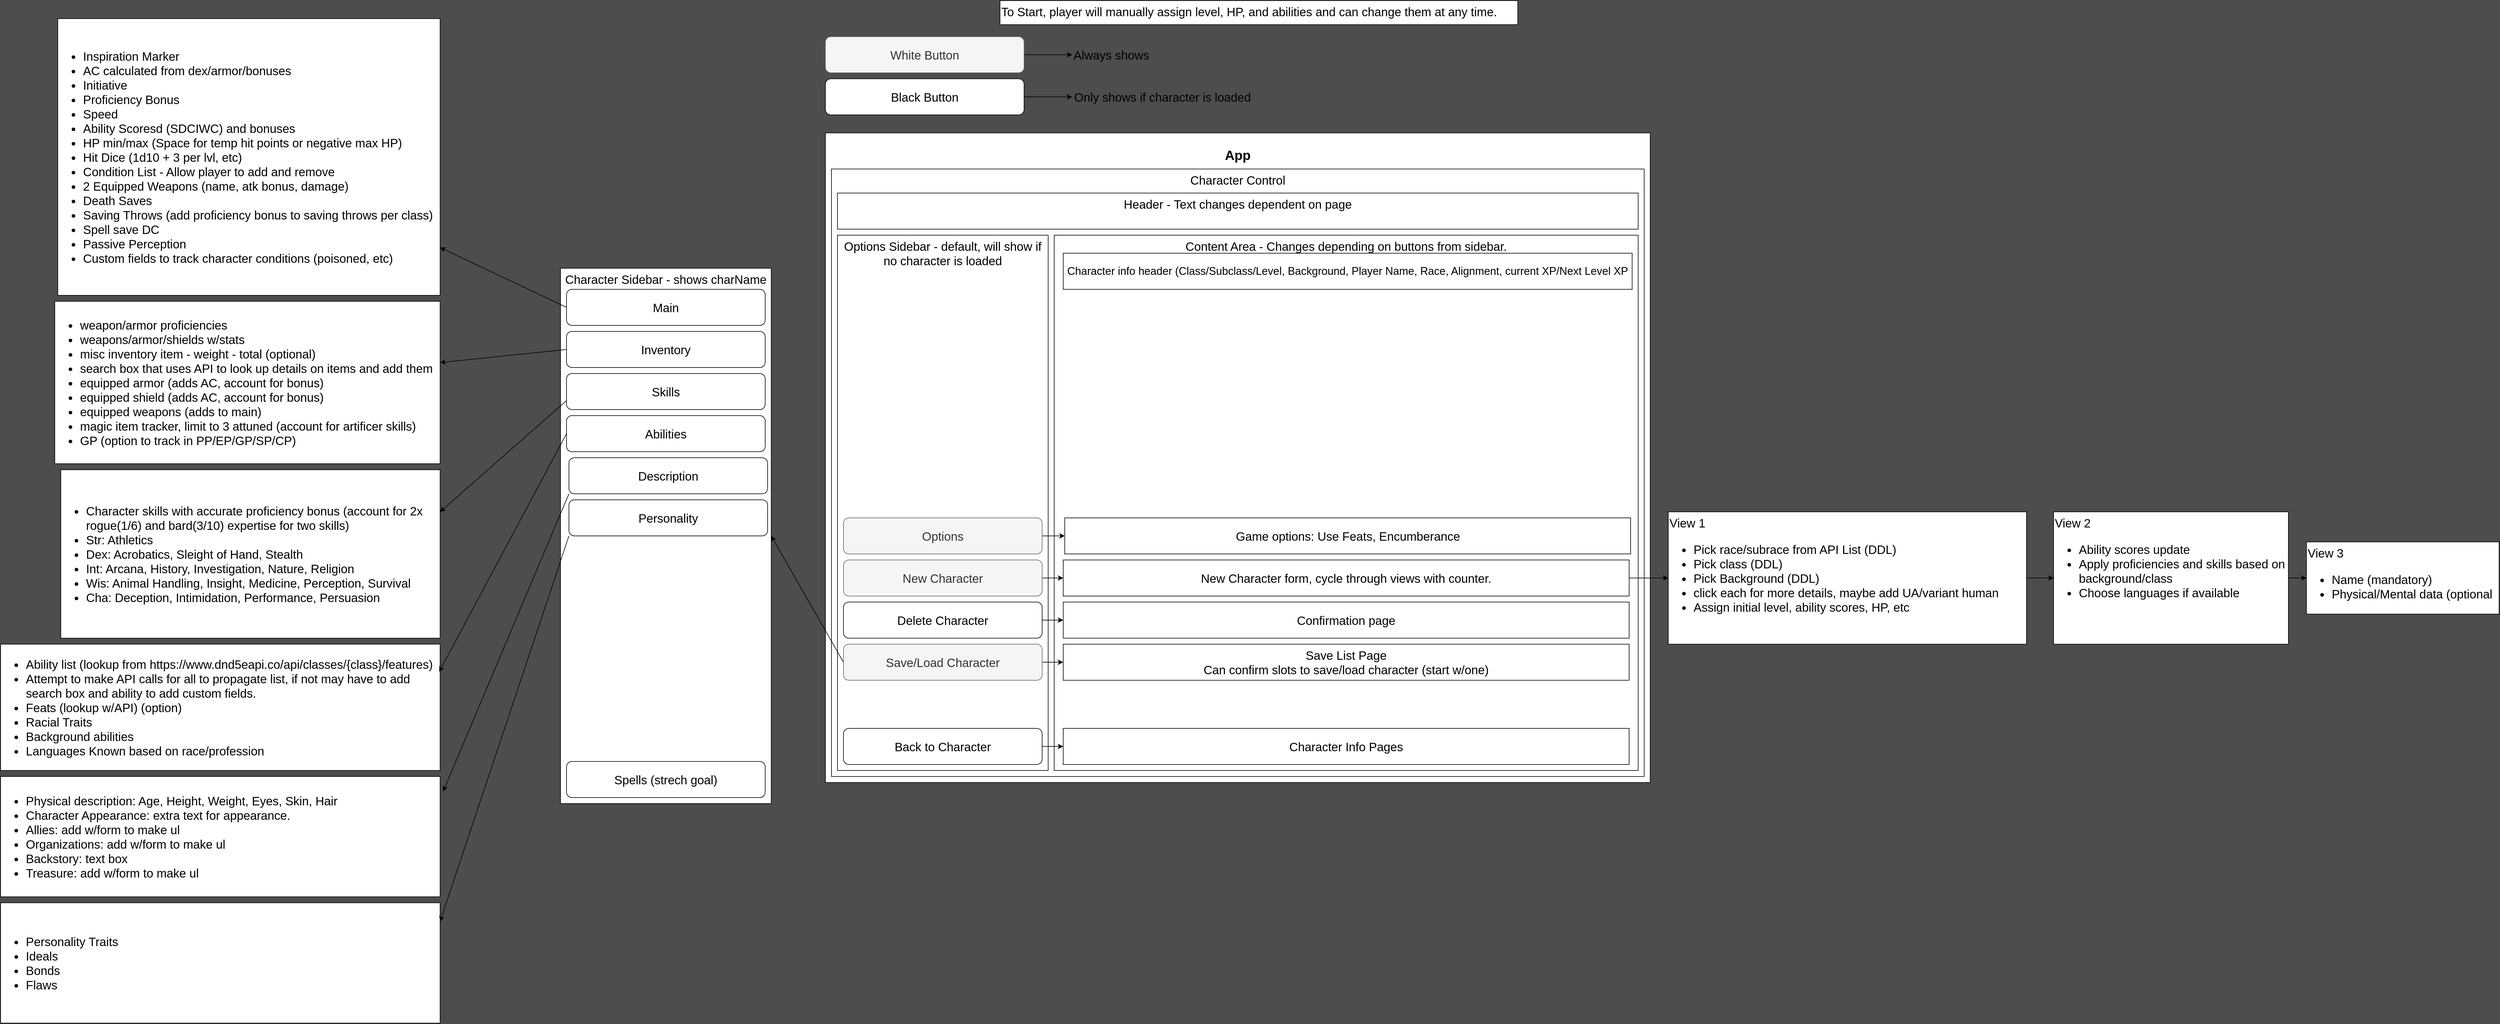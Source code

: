 <mxfile>
    <diagram id="zaeMc1xhCrONg7oMz10p" name="Page-1">
        <mxGraphModel dx="6291" dy="4386" grid="1" gridSize="10" guides="1" tooltips="1" connect="1" arrows="1" fold="1" page="1" pageScale="1" pageWidth="850" pageHeight="1100" background="#4D4D4D" math="0" shadow="0">
            <root>
                <mxCell id="0"/>
                <mxCell id="1" parent="0"/>
                <mxCell id="2" value="&lt;h1&gt;&lt;font style=&quot;font-size: 22px&quot;&gt;App&lt;/font&gt;&lt;/h1&gt;" style="rounded=0;whiteSpace=wrap;html=1;verticalAlign=top;" vertex="1" parent="1">
                    <mxGeometry x="-80" y="-290" width="1370" height="1080" as="geometry"/>
                </mxCell>
                <mxCell id="4" value="Character Control" style="rounded=0;whiteSpace=wrap;html=1;verticalAlign=top;fontSize=20;" vertex="1" parent="1">
                    <mxGeometry x="-70" y="-230" width="1350" height="1010" as="geometry"/>
                </mxCell>
                <mxCell id="3" value="Header - Text changes dependent on page" style="rounded=0;whiteSpace=wrap;html=1;verticalAlign=top;fontSize=20;" vertex="1" parent="1">
                    <mxGeometry x="-60" y="-190" width="1330" height="60" as="geometry"/>
                </mxCell>
                <mxCell id="5" value="Options Sidebar - default, will show if no character is loaded" style="rounded=0;whiteSpace=wrap;html=1;verticalAlign=top;fontSize=20;" vertex="1" parent="1">
                    <mxGeometry x="-60" y="-120" width="350" height="890" as="geometry"/>
                </mxCell>
                <mxCell id="6" value="Content Area - Changes depending on buttons from sidebar." style="rounded=0;whiteSpace=wrap;html=1;fontSize=20;verticalAlign=top;" vertex="1" parent="1">
                    <mxGeometry x="300" y="-120" width="970" height="890" as="geometry"/>
                </mxCell>
                <mxCell id="33" value="" style="edgeStyle=none;html=1;fontSize=20;" edge="1" parent="1" source="7" target="32">
                    <mxGeometry relative="1" as="geometry"/>
                </mxCell>
                <mxCell id="7" value="Back to Character" style="rounded=1;whiteSpace=wrap;html=1;fontSize=20;verticalAlign=middle;" vertex="1" parent="1">
                    <mxGeometry x="-50" y="700" width="330" height="60" as="geometry"/>
                </mxCell>
                <mxCell id="58" value="" style="edgeStyle=none;html=1;fontSize=18;entryX=1;entryY=0.5;entryDx=0;entryDy=0;exitX=0;exitY=0.5;exitDx=0;exitDy=0;" edge="1" parent="1" source="9" target="35">
                    <mxGeometry relative="1" as="geometry">
                        <mxPoint x="-50" y="630" as="sourcePoint"/>
                        <mxPoint x="-130" y="660" as="targetPoint"/>
                    </mxGeometry>
                </mxCell>
                <mxCell id="60" value="" style="edgeStyle=none;html=1;fontSize=18;" edge="1" parent="1" source="9" target="59">
                    <mxGeometry relative="1" as="geometry"/>
                </mxCell>
                <mxCell id="9" value="Save/Load Character" style="rounded=1;whiteSpace=wrap;html=1;fontSize=20;verticalAlign=middle;fillColor=#f5f5f5;strokeColor=#666666;fontColor=#333333;" vertex="1" parent="1">
                    <mxGeometry x="-50" y="560" width="330" height="60" as="geometry"/>
                </mxCell>
                <mxCell id="24" value="" style="edgeStyle=none;html=1;fontSize=20;exitX=1;exitY=0.5;exitDx=0;exitDy=0;entryX=0;entryY=0.5;entryDx=0;entryDy=0;" edge="1" parent="1" source="11" target="25">
                    <mxGeometry relative="1" as="geometry">
                        <mxPoint x="340" y="645" as="targetPoint"/>
                    </mxGeometry>
                </mxCell>
                <mxCell id="11" value="Delete Character" style="rounded=1;whiteSpace=wrap;html=1;fontSize=20;verticalAlign=middle;" vertex="1" parent="1">
                    <mxGeometry x="-50" y="490" width="330" height="60" as="geometry"/>
                </mxCell>
                <mxCell id="16" value="" style="edgeStyle=none;html=1;fontSize=20;" edge="1" parent="1" source="14">
                    <mxGeometry relative="1" as="geometry">
                        <mxPoint x="330" y="-350" as="targetPoint"/>
                    </mxGeometry>
                </mxCell>
                <mxCell id="14" value="Black Button" style="rounded=1;whiteSpace=wrap;html=1;fontSize=20;verticalAlign=middle;" vertex="1" parent="1">
                    <mxGeometry x="-80" y="-380" width="330" height="60" as="geometry"/>
                </mxCell>
                <mxCell id="17" value="Only shows if character is loaded" style="text;html=1;strokeColor=none;fillColor=none;align=center;verticalAlign=middle;whiteSpace=wrap;rounded=0;fontSize=20;" vertex="1" parent="1">
                    <mxGeometry x="330" y="-360" width="300" height="20" as="geometry"/>
                </mxCell>
                <mxCell id="20" value="" style="edgeStyle=none;html=1;fontSize=20;" edge="1" parent="1" source="18">
                    <mxGeometry relative="1" as="geometry">
                        <mxPoint x="330" y="-420" as="targetPoint"/>
                    </mxGeometry>
                </mxCell>
                <mxCell id="18" value="White Button" style="rounded=1;whiteSpace=wrap;html=1;fontSize=20;verticalAlign=middle;fillColor=#f5f5f5;strokeColor=#666666;fontColor=#333333;" vertex="1" parent="1">
                    <mxGeometry x="-80" y="-450" width="330" height="60" as="geometry"/>
                </mxCell>
                <mxCell id="21" value="Always shows" style="text;html=1;strokeColor=none;fillColor=none;align=center;verticalAlign=middle;whiteSpace=wrap;rounded=0;fontSize=20;" vertex="1" parent="1">
                    <mxGeometry x="330" y="-430" width="130" height="20" as="geometry"/>
                </mxCell>
                <mxCell id="27" value="" style="edgeStyle=none;html=1;fontSize=20;" edge="1" parent="1" source="22" target="26">
                    <mxGeometry relative="1" as="geometry"/>
                </mxCell>
                <mxCell id="22" value="New Character" style="rounded=1;whiteSpace=wrap;html=1;fontSize=20;verticalAlign=middle;fillColor=#f5f5f5;strokeColor=#666666;fontColor=#333333;" vertex="1" parent="1">
                    <mxGeometry x="-50" y="420" width="330" height="60" as="geometry"/>
                </mxCell>
                <mxCell id="25" value="Confirmation page" style="rounded=0;whiteSpace=wrap;html=1;fontSize=20;verticalAlign=middle;" vertex="1" parent="1">
                    <mxGeometry x="315" y="490" width="940" height="60" as="geometry"/>
                </mxCell>
                <mxCell id="64" value="" style="edgeStyle=none;html=1;fontSize=18;exitX=1;exitY=0.5;exitDx=0;exitDy=0;" edge="1" parent="1" source="26" target="63">
                    <mxGeometry relative="1" as="geometry"/>
                </mxCell>
                <mxCell id="26" value="New Character form, cycle through views with counter." style="rounded=0;whiteSpace=wrap;html=1;fontSize=20;verticalAlign=middle;" vertex="1" parent="1">
                    <mxGeometry x="315" y="420" width="940" height="60" as="geometry"/>
                </mxCell>
                <mxCell id="32" value="Character Info Pages" style="rounded=0;whiteSpace=wrap;html=1;fontSize=20;verticalAlign=middle;" vertex="1" parent="1">
                    <mxGeometry x="315" y="700" width="940" height="60" as="geometry"/>
                </mxCell>
                <mxCell id="38" value="&lt;ul&gt;&lt;li&gt;&lt;span&gt;Inspiration Marker&lt;/span&gt;&lt;/li&gt;&lt;li&gt;AC calculated from dex/armor/bonuses&lt;/li&gt;&lt;li&gt;Initiative&lt;/li&gt;&lt;li&gt;Proficiency Bonus&lt;/li&gt;&lt;li&gt;Speed&lt;/li&gt;&lt;li&gt;Ability Scoresd (SDCIWC) and bonuses&lt;/li&gt;&lt;li&gt;HP min/max (Space for temp hit points or negative max HP)&lt;/li&gt;&lt;li&gt;Hit Dice (1d10 + 3 per lvl, etc)&lt;/li&gt;&lt;li&gt;Condition List - Allow player to add and remove&lt;/li&gt;&lt;li&gt;2 Equipped Weapons (name, atk bonus, damage)&lt;/li&gt;&lt;li&gt;Death Saves&lt;/li&gt;&lt;li&gt;Saving Throws (add proficiency bonus to saving throws per class)&lt;/li&gt;&lt;li&gt;Spell save DC&lt;/li&gt;&lt;li&gt;Passive Perception&lt;/li&gt;&lt;li&gt;Custom fields to track character conditions (poisoned, etc)&lt;/li&gt;&lt;/ul&gt;" style="rounded=0;whiteSpace=wrap;html=1;fontSize=20;verticalAlign=middle;align=left;" vertex="1" parent="1">
                    <mxGeometry x="-1355" y="-480" width="635" height="460" as="geometry"/>
                </mxCell>
                <mxCell id="39" value="Character info header (Class/Subclass/Level, Background, Player Name, Race, Alignment, current XP/Next Level XP" style="rounded=0;whiteSpace=wrap;html=1;fontSize=18;verticalAlign=middle;" vertex="1" parent="1">
                    <mxGeometry x="315" y="-90" width="945" height="60" as="geometry"/>
                </mxCell>
                <mxCell id="41" value="&lt;ul&gt;&lt;li&gt;weapon/armor proficiencies&lt;/li&gt;&lt;li&gt;&lt;span&gt;weapons/armor/shields w/stats&lt;/span&gt;&lt;/li&gt;&lt;li&gt;misc inventory item - weight - total (optional)&lt;/li&gt;&lt;li&gt;search box that uses API to look up details on items and add them&lt;/li&gt;&lt;li&gt;equipped armor (adds AC, account for bonus)&lt;/li&gt;&lt;li&gt;equipped shield (adds AC, account for bonus)&lt;/li&gt;&lt;li&gt;equipped weapons (adds to main)&lt;/li&gt;&lt;li&gt;magic item tracker, limit to 3 attuned (account for artificer skills)&lt;/li&gt;&lt;li&gt;GP (option to track in PP/EP/GP/SP/CP)&lt;/li&gt;&lt;/ul&gt;" style="rounded=0;whiteSpace=wrap;html=1;fontSize=20;verticalAlign=middle;align=left;" vertex="1" parent="1">
                    <mxGeometry x="-1360" y="-10" width="640" height="270" as="geometry"/>
                </mxCell>
                <mxCell id="62" value="" style="edgeStyle=none;html=1;fontSize=18;" edge="1" parent="1" source="43" target="61">
                    <mxGeometry relative="1" as="geometry"/>
                </mxCell>
                <mxCell id="43" value="Options" style="rounded=1;whiteSpace=wrap;html=1;fontSize=20;verticalAlign=middle;fillColor=#f5f5f5;strokeColor=#666666;fontColor=#333333;" vertex="1" parent="1">
                    <mxGeometry x="-50" y="350" width="330" height="60" as="geometry"/>
                </mxCell>
                <mxCell id="45" value="&lt;ul&gt;&lt;li&gt;&lt;span&gt;Character skills with accurate proficiency bonus (account for 2x rogue(1/6) and bard(3/10) expertise for two skills)&lt;/span&gt;&lt;/li&gt;&lt;li&gt;Str: Athletics&lt;/li&gt;&lt;li&gt;Dex: Acrobatics, Sleight of Hand, Stealth&lt;/li&gt;&lt;li&gt;Int: Arcana, History, Investigation, Nature, Religion&lt;/li&gt;&lt;li&gt;Wis: Animal Handling, Insight, Medicine, Perception, Survival&lt;/li&gt;&lt;li&gt;Cha: Deception, Intimidation, Performance, Persuasion&lt;/li&gt;&lt;/ul&gt;" style="rounded=0;whiteSpace=wrap;html=1;fontSize=20;verticalAlign=middle;align=left;" vertex="1" parent="1">
                    <mxGeometry x="-1350" y="270" width="630" height="280" as="geometry"/>
                </mxCell>
                <mxCell id="47" value="&lt;ul&gt;&lt;li&gt;&lt;span&gt;Ability list (lookup from https://www.dnd5eapi.co/api/classes/{class}/features)&lt;/span&gt;&lt;/li&gt;&lt;li&gt;Attempt to make API calls for all to propagate list, if not may have to add search box and ability to add custom fields.&lt;/li&gt;&lt;li&gt;Feats (lookup w/API) (option)&lt;/li&gt;&lt;li&gt;Racial Traits&lt;/li&gt;&lt;li&gt;Background abilities&lt;/li&gt;&lt;li&gt;Languages Known based on race/profession&lt;/li&gt;&lt;/ul&gt;" style="rounded=0;whiteSpace=wrap;html=1;fontSize=20;verticalAlign=middle;align=left;" vertex="1" parent="1">
                    <mxGeometry x="-1450" y="560" width="730" height="210" as="geometry"/>
                </mxCell>
                <mxCell id="54" value="&lt;ul&gt;&lt;li&gt;&lt;span&gt;Physical description: Age, Height, Weight, Eyes, Skin, Hair&lt;/span&gt;&lt;/li&gt;&lt;li&gt;Character Appearance: extra text for appearance.&lt;/li&gt;&lt;li&gt;Allies: add w/form to make ul&lt;/li&gt;&lt;li&gt;Organizations: add w/form to make ul&lt;/li&gt;&lt;li&gt;Backstory: text box&lt;/li&gt;&lt;li&gt;Treasure: add w/form to make ul&lt;/li&gt;&lt;/ul&gt;" style="rounded=0;whiteSpace=wrap;html=1;fontSize=20;verticalAlign=middle;align=left;" vertex="1" parent="1">
                    <mxGeometry x="-1450" y="780" width="730" height="200" as="geometry"/>
                </mxCell>
                <mxCell id="56" value="" style="group" vertex="1" connectable="0" parent="1">
                    <mxGeometry x="-520" y="-65" width="350" height="890" as="geometry"/>
                </mxCell>
                <mxCell id="35" value="Character Sidebar - shows charName" style="rounded=0;whiteSpace=wrap;html=1;verticalAlign=top;fontSize=20;" vertex="1" parent="56">
                    <mxGeometry width="350" height="890" as="geometry"/>
                </mxCell>
                <mxCell id="12" value="Main" style="rounded=1;whiteSpace=wrap;html=1;fontSize=20;verticalAlign=middle;" vertex="1" parent="56">
                    <mxGeometry x="10" y="35" width="330" height="60" as="geometry"/>
                </mxCell>
                <mxCell id="13" value="Inventory" style="rounded=1;whiteSpace=wrap;html=1;fontSize=20;verticalAlign=middle;" vertex="1" parent="56">
                    <mxGeometry x="10" y="105" width="330" height="60" as="geometry"/>
                </mxCell>
                <mxCell id="36" value="Skills" style="rounded=1;whiteSpace=wrap;html=1;fontSize=20;verticalAlign=middle;" vertex="1" parent="56">
                    <mxGeometry x="10" y="175" width="330" height="60" as="geometry"/>
                </mxCell>
                <mxCell id="37" value="Spells (strech goal)" style="rounded=1;whiteSpace=wrap;html=1;fontSize=20;verticalAlign=middle;" vertex="1" parent="56">
                    <mxGeometry x="10" y="820" width="330" height="60" as="geometry"/>
                </mxCell>
                <mxCell id="46" value="Abilities" style="rounded=1;whiteSpace=wrap;html=1;fontSize=20;verticalAlign=middle;" vertex="1" parent="56">
                    <mxGeometry x="10" y="245" width="330" height="60" as="geometry"/>
                </mxCell>
                <mxCell id="52" value="Description" style="rounded=1;whiteSpace=wrap;html=1;fontSize=20;verticalAlign=middle;" vertex="1" parent="56">
                    <mxGeometry x="14" y="315" width="330" height="60" as="geometry"/>
                </mxCell>
                <mxCell id="75" value="Personality" style="rounded=1;whiteSpace=wrap;html=1;fontSize=20;verticalAlign=middle;" vertex="1" parent="56">
                    <mxGeometry x="14" y="385" width="330" height="60" as="geometry"/>
                </mxCell>
                <mxCell id="51" value="" style="edgeStyle=none;html=1;fontSize=18;entryX=0.998;entryY=0.218;entryDx=0;entryDy=0;entryPerimeter=0;exitX=0;exitY=0.5;exitDx=0;exitDy=0;" edge="1" parent="1" source="46" target="47">
                    <mxGeometry relative="1" as="geometry">
                        <mxPoint x="-430" y="170" as="sourcePoint"/>
                    </mxGeometry>
                </mxCell>
                <mxCell id="48" value="" style="edgeStyle=none;html=1;fontSize=18;entryX=1;entryY=0.25;entryDx=0;entryDy=0;exitX=0;exitY=0.75;exitDx=0;exitDy=0;" edge="1" parent="1" source="36" target="45">
                    <mxGeometry relative="1" as="geometry"/>
                </mxCell>
                <mxCell id="44" value="" style="edgeStyle=none;html=1;fontSize=18;exitX=0;exitY=0.5;exitDx=0;exitDy=0;" edge="1" parent="1" source="13" target="41">
                    <mxGeometry relative="1" as="geometry"/>
                </mxCell>
                <mxCell id="40" value="" style="edgeStyle=none;html=1;fontSize=18;exitX=0;exitY=0.5;exitDx=0;exitDy=0;" edge="1" parent="1" source="12" target="38">
                    <mxGeometry relative="1" as="geometry"/>
                </mxCell>
                <mxCell id="55" value="" style="edgeStyle=none;html=1;fontSize=18;entryX=1.007;entryY=0.124;entryDx=0;entryDy=0;entryPerimeter=0;exitX=0;exitY=1;exitDx=0;exitDy=0;" edge="1" parent="1" source="52" target="54">
                    <mxGeometry relative="1" as="geometry"/>
                </mxCell>
                <mxCell id="59" value="Save List Page&lt;br&gt;Can confirm slots to save/load character (start w/one)" style="rounded=0;whiteSpace=wrap;html=1;fontSize=20;verticalAlign=middle;" vertex="1" parent="1">
                    <mxGeometry x="315" y="560" width="940" height="60" as="geometry"/>
                </mxCell>
                <mxCell id="61" value="Game options: Use Feats, Encumberance" style="rounded=0;whiteSpace=wrap;html=1;fontSize=20;verticalAlign=middle;" vertex="1" parent="1">
                    <mxGeometry x="317.5" y="350" width="940" height="60" as="geometry"/>
                </mxCell>
                <mxCell id="70" value="" style="edgeStyle=none;html=1;fontSize=18;" edge="1" parent="1" source="63" target="65">
                    <mxGeometry relative="1" as="geometry"/>
                </mxCell>
                <mxCell id="63" value="View 1&lt;br&gt;&lt;ul&gt;&lt;li&gt;Pick race/subrace from API List (DDL)&lt;/li&gt;&lt;li&gt;Pick class (DDL)&lt;/li&gt;&lt;li&gt;Pick Background (DDL)&lt;/li&gt;&lt;li&gt;click each for more details, maybe add UA/variant human&lt;/li&gt;&lt;li&gt;Assign initial level, ability scores, HP, etc&lt;/li&gt;&lt;/ul&gt;" style="whiteSpace=wrap;html=1;rounded=0;fontSize=20;verticalAlign=top;align=left;" vertex="1" parent="1">
                    <mxGeometry x="1320" y="340" width="595" height="220" as="geometry"/>
                </mxCell>
                <mxCell id="81" value="" style="edgeStyle=none;html=1;fontSize=18;" edge="1" parent="1" source="65" target="68">
                    <mxGeometry relative="1" as="geometry"/>
                </mxCell>
                <mxCell id="65" value="View 2&lt;br&gt;&lt;ul&gt;&lt;li&gt;Ability scores update&lt;/li&gt;&lt;li&gt;Apply proficiencies and skills based on background/class&lt;/li&gt;&lt;li&gt;&lt;span&gt;Choose languages if available&lt;/span&gt;&lt;br&gt;&lt;/li&gt;&lt;/ul&gt;" style="whiteSpace=wrap;html=1;rounded=0;fontSize=20;verticalAlign=top;align=left;" vertex="1" parent="1">
                    <mxGeometry x="1960" y="340" width="390" height="220" as="geometry"/>
                </mxCell>
                <mxCell id="66" value="To Start, player will manually assign level, HP, and abilities and can change them at any time." style="whiteSpace=wrap;html=1;rounded=0;fontSize=20;verticalAlign=top;align=left;shadow=0;sketch=0;" vertex="1" parent="1">
                    <mxGeometry x="210" y="-510" width="860" height="40" as="geometry"/>
                </mxCell>
                <mxCell id="68" value="View 3&lt;br&gt;&lt;ul&gt;&lt;li&gt;Name (mandatory)&lt;/li&gt;&lt;li&gt;Physical/Mental data (optional&lt;/li&gt;&lt;/ul&gt;" style="whiteSpace=wrap;html=1;rounded=0;fontSize=20;verticalAlign=top;align=left;" vertex="1" parent="1">
                    <mxGeometry x="2380" y="390" width="320" height="120" as="geometry"/>
                </mxCell>
                <mxCell id="76" value="&lt;ul&gt;&lt;li&gt;Personality Traits&lt;/li&gt;&lt;li&gt;Ideals&lt;/li&gt;&lt;li&gt;Bonds&lt;/li&gt;&lt;li&gt;Flaws&lt;/li&gt;&lt;/ul&gt;" style="rounded=0;whiteSpace=wrap;html=1;fontSize=20;verticalAlign=middle;align=left;" vertex="1" parent="1">
                    <mxGeometry x="-1450" y="990" width="730" height="200" as="geometry"/>
                </mxCell>
                <mxCell id="80" value="" style="edgeStyle=none;html=1;fontSize=18;entryX=1;entryY=0.155;entryDx=0;entryDy=0;entryPerimeter=0;exitX=0;exitY=1;exitDx=0;exitDy=0;" edge="1" parent="1" source="75" target="76">
                    <mxGeometry relative="1" as="geometry">
                        <mxPoint x="-341" y="460" as="targetPoint"/>
                    </mxGeometry>
                </mxCell>
            </root>
        </mxGraphModel>
    </diagram>
</mxfile>